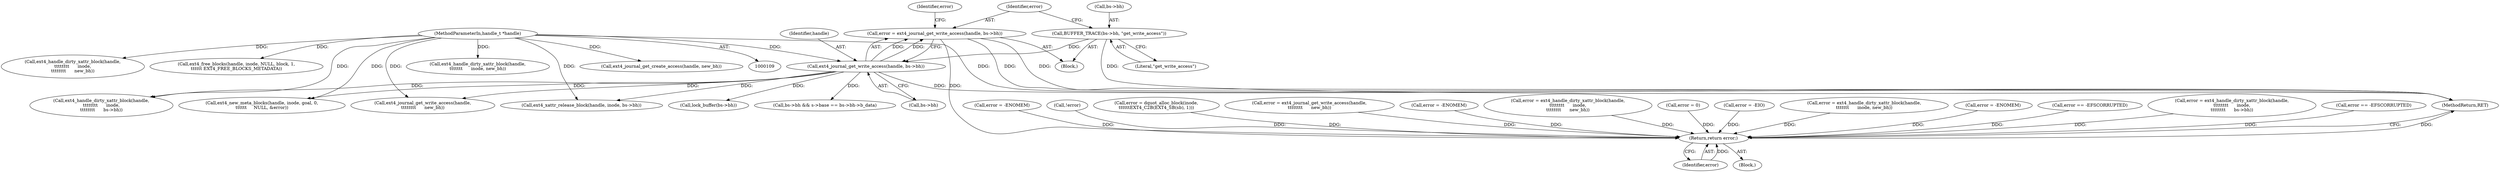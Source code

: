 digraph "0_linux_82939d7999dfc1f1998c4b1c12e2f19edbdff272_3@API" {
"1000184" [label="(Call,error = ext4_journal_get_write_access(handle, bs->bh))"];
"1000186" [label="(Call,ext4_journal_get_write_access(handle, bs->bh))"];
"1000110" [label="(MethodParameterIn,handle_t *handle)"];
"1000179" [label="(Call,BUFFER_TRACE(bs->bh, \"get_write_access\"))"];
"1000783" [label="(Return,return error;)"];
"1000571" [label="(Call,ext4_handle_dirty_xattr_block(handle,\n\t\t\t\t\t\t\t\t      inode,\n\t\t\t\t\t\t\t\t      new_bh))"];
"1000671" [label="(Call,error = -ENOMEM)"];
"1000676" [label="(Call,ext4_free_blocks(handle, inode, NULL, block, 1,\n\t\t\t\t\t\t EXT4_FREE_BLOCKS_METADATA))"];
"1000783" [label="(Return,return error;)"];
"1000185" [label="(Identifier,error)"];
"1000261" [label="(Call,!error)"];
"1000110" [label="(MethodParameterIn,handle_t *handle)"];
"1000528" [label="(Call,error = dquot_alloc_block(inode,\n\t\t\t\t\t\tEXT4_C2B(EXT4_SB(sb), 1)))"];
"1000179" [label="(Call,BUFFER_TRACE(bs->bh, \"get_write_access\"))"];
"1000542" [label="(Call,error = ext4_journal_get_write_access(handle,\n\t\t\t\t\t\t\t\t      new_bh))"];
"1000397" [label="(Call,error = -ENOMEM)"];
"1000748" [label="(Call,ext4_xattr_release_block(handle, inode, bs->bh))"];
"1000192" [label="(Identifier,error)"];
"1000544" [label="(Call,ext4_journal_get_write_access(handle,\n\t\t\t\t\t\t\t\t      new_bh))"];
"1000569" [label="(Call,error = ext4_handle_dirty_xattr_block(handle,\n\t\t\t\t\t\t\t\t      inode,\n\t\t\t\t\t\t\t\t      new_bh))"];
"1000265" [label="(Call,ext4_handle_dirty_xattr_block(handle,\n\t\t\t\t\t\t\t\t      inode,\n\t\t\t\t\t\t\t\t      bs->bh))"];
"1000187" [label="(Identifier,handle)"];
"1000720" [label="(Call,ext4_handle_dirty_xattr_block(handle,\n\t\t\t\t\t\t\t      inode, new_bh))"];
"1000180" [label="(Call,bs->bh)"];
"1000754" [label="(Call,error = 0)"];
"1000186" [label="(Call,ext4_journal_get_write_access(handle, bs->bh))"];
"1000635" [label="(Call,ext4_new_meta_blocks(handle, inode, goal, 0,\n\t\t\t\t\t\t     NULL, &error))"];
"1000802" [label="(MethodReturn,RET)"];
"1000164" [label="(Block,)"];
"1000784" [label="(Identifier,error)"];
"1000696" [label="(Call,error = -EIO)"];
"1000718" [label="(Call,error = ext4_handle_dirty_xattr_block(handle,\n\t\t\t\t\t\t\t      inode, new_bh))"];
"1000319" [label="(Call,error = -ENOMEM)"];
"1000255" [label="(Call,error == -EFSCORRUPTED)"];
"1000114" [label="(Block,)"];
"1000194" [label="(Call,lock_buffer(bs->bh))"];
"1000766" [label="(Call,bs->bh && s->base == bs->bh->b_data)"];
"1000263" [label="(Call,error = ext4_handle_dirty_xattr_block(handle,\n\t\t\t\t\t\t\t\t      inode,\n\t\t\t\t\t\t\t\t      bs->bh))"];
"1000184" [label="(Call,error = ext4_journal_get_write_access(handle, bs->bh))"];
"1000474" [label="(Call,error == -EFSCORRUPTED)"];
"1000183" [label="(Literal,\"get_write_access\")"];
"1000688" [label="(Call,ext4_journal_get_create_access(handle, new_bh))"];
"1000188" [label="(Call,bs->bh)"];
"1000184" -> "1000164"  [label="AST: "];
"1000184" -> "1000186"  [label="CFG: "];
"1000185" -> "1000184"  [label="AST: "];
"1000186" -> "1000184"  [label="AST: "];
"1000192" -> "1000184"  [label="CFG: "];
"1000184" -> "1000802"  [label="DDG: "];
"1000184" -> "1000802"  [label="DDG: "];
"1000186" -> "1000184"  [label="DDG: "];
"1000186" -> "1000184"  [label="DDG: "];
"1000184" -> "1000783"  [label="DDG: "];
"1000186" -> "1000188"  [label="CFG: "];
"1000187" -> "1000186"  [label="AST: "];
"1000188" -> "1000186"  [label="AST: "];
"1000186" -> "1000802"  [label="DDG: "];
"1000110" -> "1000186"  [label="DDG: "];
"1000179" -> "1000186"  [label="DDG: "];
"1000186" -> "1000194"  [label="DDG: "];
"1000186" -> "1000265"  [label="DDG: "];
"1000186" -> "1000544"  [label="DDG: "];
"1000186" -> "1000635"  [label="DDG: "];
"1000186" -> "1000748"  [label="DDG: "];
"1000186" -> "1000766"  [label="DDG: "];
"1000110" -> "1000109"  [label="AST: "];
"1000110" -> "1000802"  [label="DDG: "];
"1000110" -> "1000265"  [label="DDG: "];
"1000110" -> "1000544"  [label="DDG: "];
"1000110" -> "1000571"  [label="DDG: "];
"1000110" -> "1000635"  [label="DDG: "];
"1000110" -> "1000676"  [label="DDG: "];
"1000110" -> "1000688"  [label="DDG: "];
"1000110" -> "1000720"  [label="DDG: "];
"1000110" -> "1000748"  [label="DDG: "];
"1000179" -> "1000164"  [label="AST: "];
"1000179" -> "1000183"  [label="CFG: "];
"1000180" -> "1000179"  [label="AST: "];
"1000183" -> "1000179"  [label="AST: "];
"1000185" -> "1000179"  [label="CFG: "];
"1000179" -> "1000802"  [label="DDG: "];
"1000783" -> "1000114"  [label="AST: "];
"1000783" -> "1000784"  [label="CFG: "];
"1000784" -> "1000783"  [label="AST: "];
"1000802" -> "1000783"  [label="CFG: "];
"1000783" -> "1000802"  [label="DDG: "];
"1000784" -> "1000783"  [label="DDG: "];
"1000696" -> "1000783"  [label="DDG: "];
"1000397" -> "1000783"  [label="DDG: "];
"1000754" -> "1000783"  [label="DDG: "];
"1000671" -> "1000783"  [label="DDG: "];
"1000263" -> "1000783"  [label="DDG: "];
"1000474" -> "1000783"  [label="DDG: "];
"1000542" -> "1000783"  [label="DDG: "];
"1000261" -> "1000783"  [label="DDG: "];
"1000569" -> "1000783"  [label="DDG: "];
"1000528" -> "1000783"  [label="DDG: "];
"1000718" -> "1000783"  [label="DDG: "];
"1000319" -> "1000783"  [label="DDG: "];
"1000255" -> "1000783"  [label="DDG: "];
}
